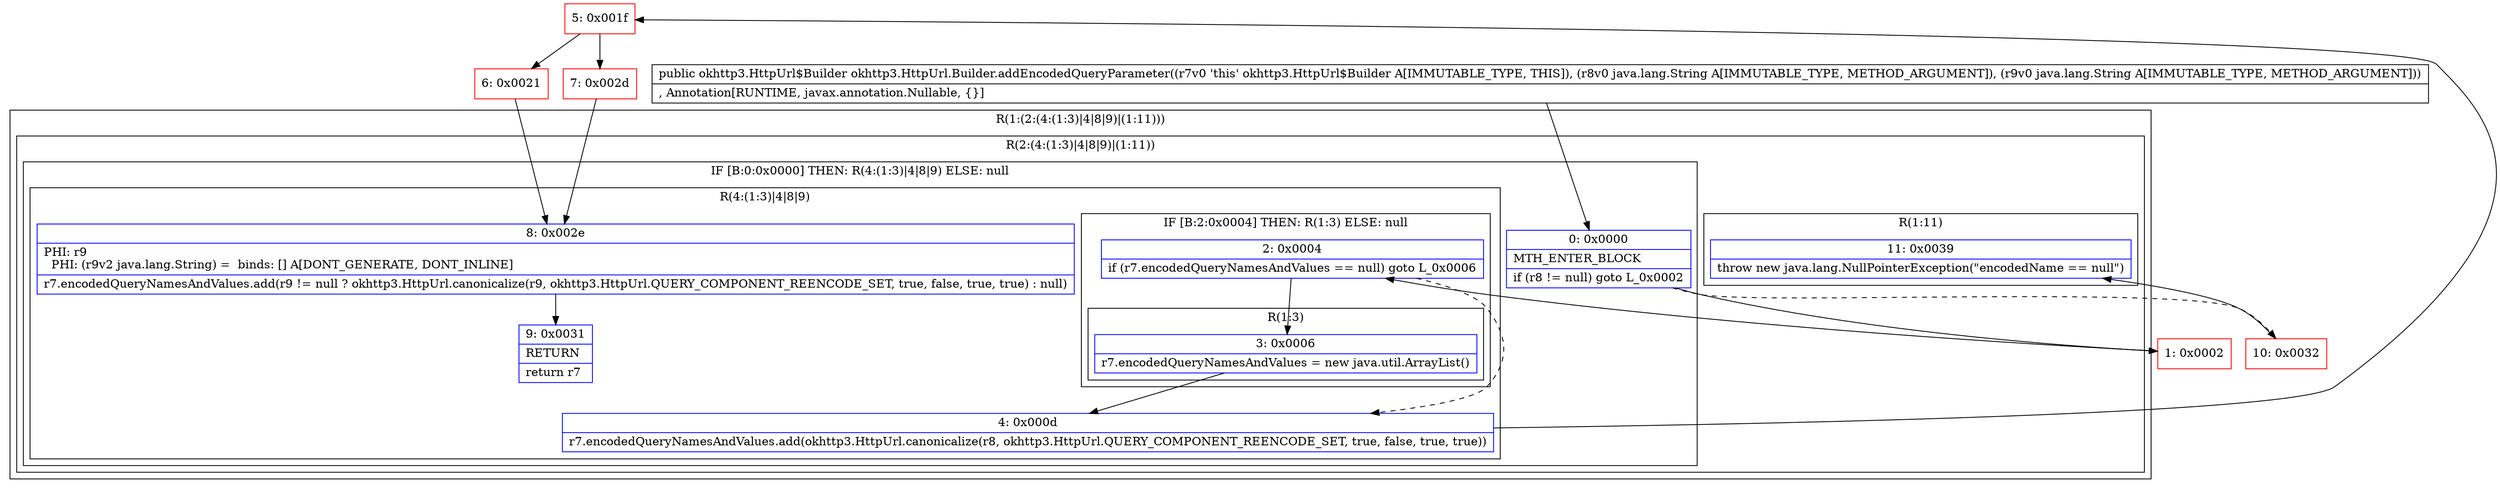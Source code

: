 digraph "CFG forokhttp3.HttpUrl.Builder.addEncodedQueryParameter(Ljava\/lang\/String;Ljava\/lang\/String;)Lokhttp3\/HttpUrl$Builder;" {
subgraph cluster_Region_979459991 {
label = "R(1:(2:(4:(1:3)|4|8|9)|(1:11)))";
node [shape=record,color=blue];
subgraph cluster_Region_112027947 {
label = "R(2:(4:(1:3)|4|8|9)|(1:11))";
node [shape=record,color=blue];
subgraph cluster_IfRegion_925617354 {
label = "IF [B:0:0x0000] THEN: R(4:(1:3)|4|8|9) ELSE: null";
node [shape=record,color=blue];
Node_0 [shape=record,label="{0\:\ 0x0000|MTH_ENTER_BLOCK\l|if (r8 != null) goto L_0x0002\l}"];
subgraph cluster_Region_1758369013 {
label = "R(4:(1:3)|4|8|9)";
node [shape=record,color=blue];
subgraph cluster_IfRegion_1491334044 {
label = "IF [B:2:0x0004] THEN: R(1:3) ELSE: null";
node [shape=record,color=blue];
Node_2 [shape=record,label="{2\:\ 0x0004|if (r7.encodedQueryNamesAndValues == null) goto L_0x0006\l}"];
subgraph cluster_Region_896150938 {
label = "R(1:3)";
node [shape=record,color=blue];
Node_3 [shape=record,label="{3\:\ 0x0006|r7.encodedQueryNamesAndValues = new java.util.ArrayList()\l}"];
}
}
Node_4 [shape=record,label="{4\:\ 0x000d|r7.encodedQueryNamesAndValues.add(okhttp3.HttpUrl.canonicalize(r8, okhttp3.HttpUrl.QUERY_COMPONENT_REENCODE_SET, true, false, true, true))\l}"];
Node_8 [shape=record,label="{8\:\ 0x002e|PHI: r9 \l  PHI: (r9v2 java.lang.String) =  binds: [] A[DONT_GENERATE, DONT_INLINE]\l|r7.encodedQueryNamesAndValues.add(r9 != null ? okhttp3.HttpUrl.canonicalize(r9, okhttp3.HttpUrl.QUERY_COMPONENT_REENCODE_SET, true, false, true, true) : null)\l}"];
Node_9 [shape=record,label="{9\:\ 0x0031|RETURN\l|return r7\l}"];
}
}
subgraph cluster_Region_1557068385 {
label = "R(1:11)";
node [shape=record,color=blue];
Node_11 [shape=record,label="{11\:\ 0x0039|throw new java.lang.NullPointerException(\"encodedName == null\")\l}"];
}
}
}
Node_1 [shape=record,color=red,label="{1\:\ 0x0002}"];
Node_5 [shape=record,color=red,label="{5\:\ 0x001f}"];
Node_6 [shape=record,color=red,label="{6\:\ 0x0021}"];
Node_7 [shape=record,color=red,label="{7\:\ 0x002d}"];
Node_10 [shape=record,color=red,label="{10\:\ 0x0032}"];
MethodNode[shape=record,label="{public okhttp3.HttpUrl$Builder okhttp3.HttpUrl.Builder.addEncodedQueryParameter((r7v0 'this' okhttp3.HttpUrl$Builder A[IMMUTABLE_TYPE, THIS]), (r8v0 java.lang.String A[IMMUTABLE_TYPE, METHOD_ARGUMENT]), (r9v0 java.lang.String A[IMMUTABLE_TYPE, METHOD_ARGUMENT]))  | , Annotation[RUNTIME, javax.annotation.Nullable, \{\}]\l}"];
MethodNode -> Node_0;
Node_0 -> Node_1;
Node_0 -> Node_10[style=dashed];
Node_2 -> Node_3;
Node_2 -> Node_4[style=dashed];
Node_3 -> Node_4;
Node_4 -> Node_5;
Node_8 -> Node_9;
Node_1 -> Node_2;
Node_5 -> Node_6;
Node_5 -> Node_7;
Node_6 -> Node_8;
Node_7 -> Node_8;
Node_10 -> Node_11;
}

